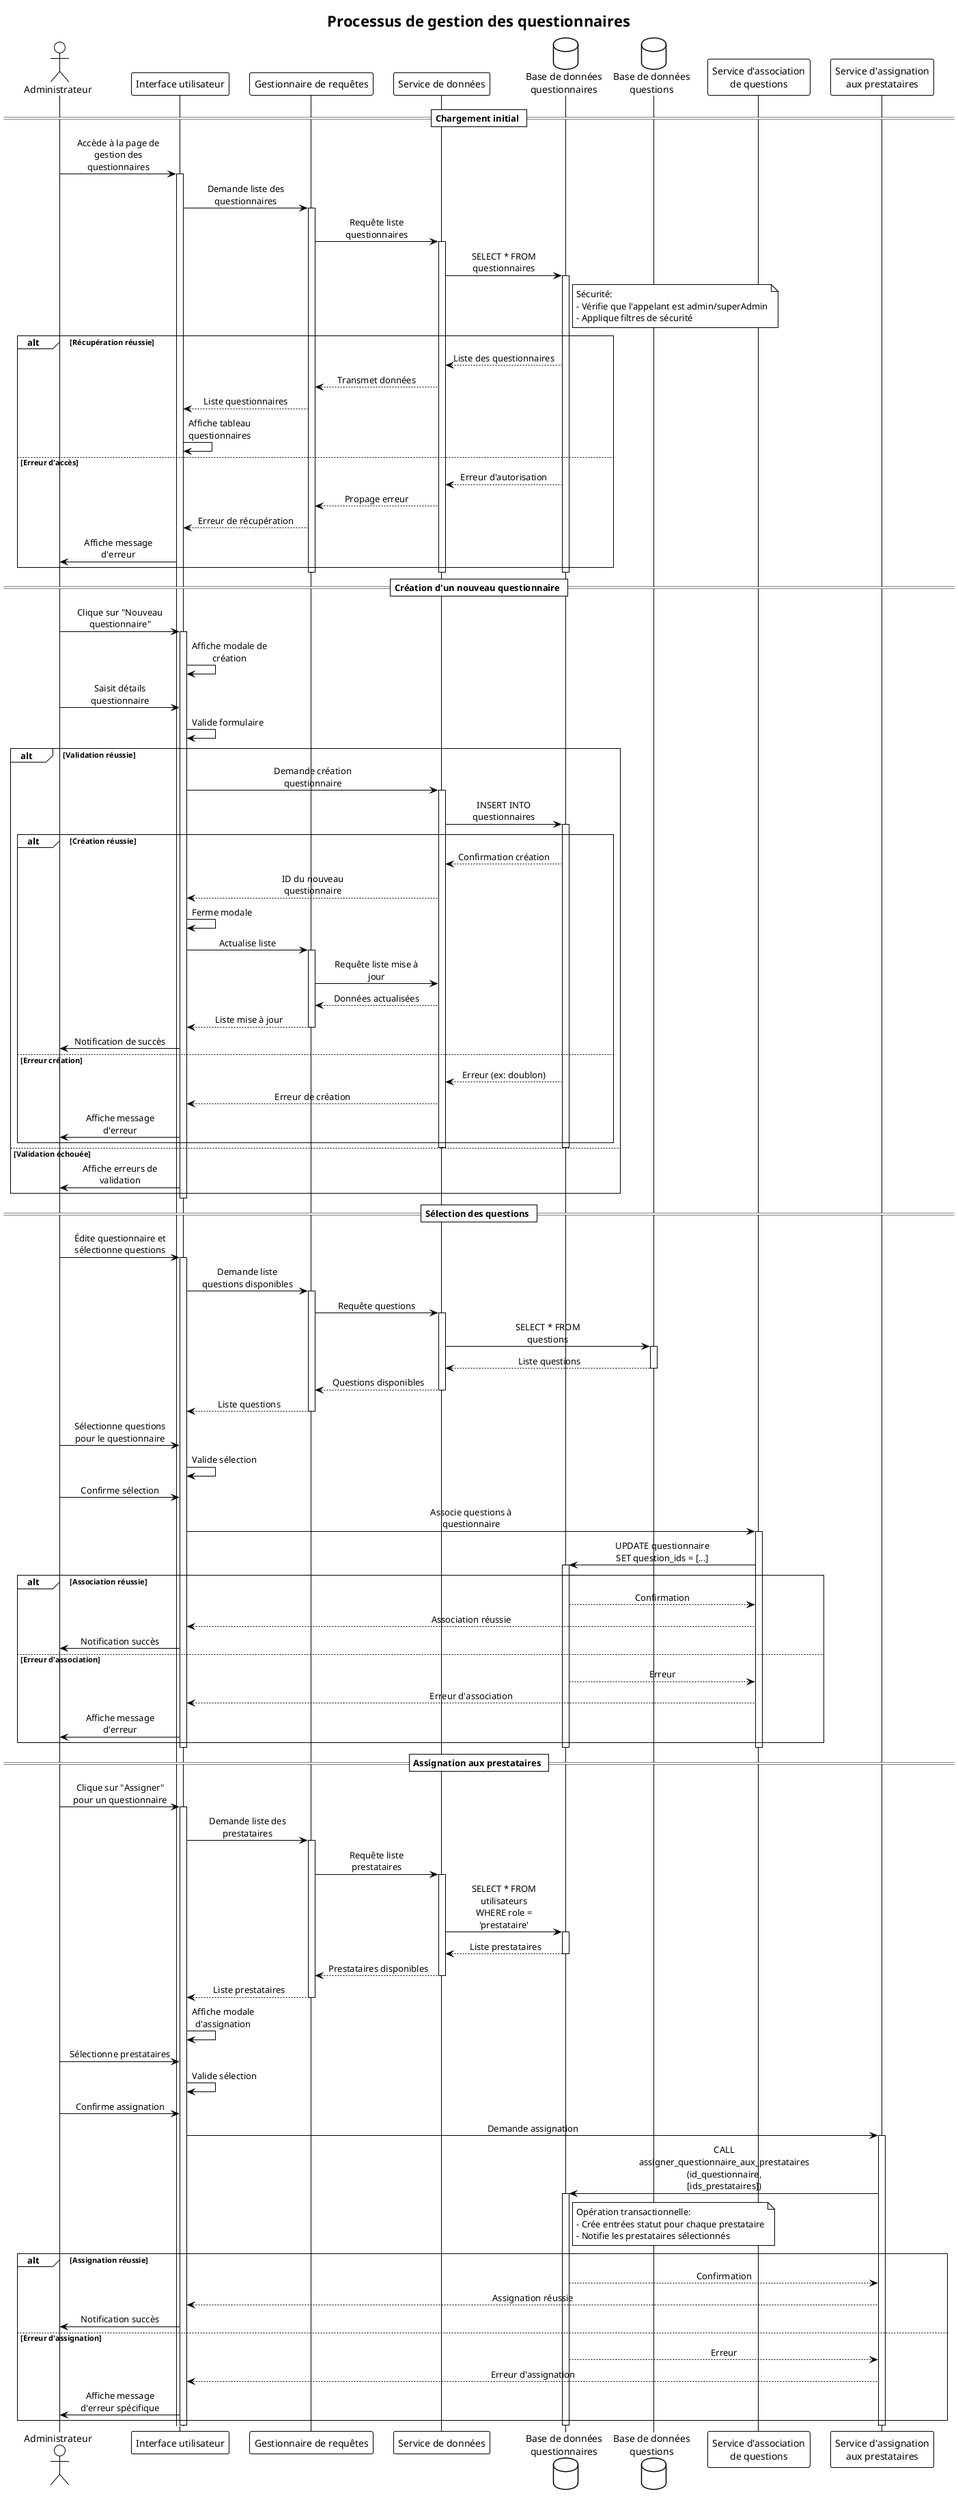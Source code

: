 @startuml "Gestion des questionnaires"
!theme plain
skinparam sequenceMessageAlign center
skinparam responseMessageBelowArrow true
skinparam maxMessageSize 150

title "Processus de gestion des questionnaires"

actor "Administrateur" as Admin
participant "Interface utilisateur" as UI
participant "Gestionnaire de requêtes" as QueryManager
participant "Service de données" as DataService
database "Base de données\nquestionnaires" as QuestionnairesDB
database "Base de données\nquestions" as QuestionsDB
participant "Service d'association\nde questions" as AssociationService
participant "Service d'assignation\naux prestataires" as AssignationService

== Chargement initial ==
Admin -> UI: Accède à la page de gestion des questionnaires
activate UI
UI -> QueryManager: Demande liste des questionnaires
activate QueryManager
QueryManager -> DataService: Requête liste questionnaires
activate DataService

DataService -> QuestionnairesDB: SELECT * FROM questionnaires
activate QuestionnairesDB
note right of QuestionnairesDB
  Sécurité:
  - Vérifie que l'appelant est admin/superAdmin
  - Applique filtres de sécurité
end note

alt Récupération réussie
    QuestionnairesDB --> DataService: Liste des questionnaires
    DataService --> QueryManager: Transmet données
    QueryManager --> UI: Liste questionnaires
    UI -> UI: Affiche tableau questionnaires
else Erreur d'accès
    QuestionnairesDB --> DataService: Erreur d'autorisation
    DataService --> QueryManager: Propage erreur
    QueryManager --> UI: Erreur de récupération
    UI -> Admin: Affiche message d'erreur
end
deactivate QuestionnairesDB
deactivate DataService
deactivate QueryManager

== Création d'un nouveau questionnaire ==
Admin -> UI: Clique sur "Nouveau questionnaire"
activate UI
UI -> UI: Affiche modale de création
Admin -> UI: Saisit détails questionnaire
UI -> UI: Valide formulaire

alt Validation réussie
    UI -> DataService: Demande création questionnaire
    activate DataService
    DataService -> QuestionnairesDB: INSERT INTO questionnaires
    activate QuestionnairesDB
    
    alt Création réussie
        QuestionnairesDB --> DataService: Confirmation création
        DataService --> UI: ID du nouveau questionnaire
        UI -> UI: Ferme modale
        UI -> QueryManager: Actualise liste
        activate QueryManager
        QueryManager -> DataService: Requête liste mise à jour
        DataService --> QueryManager: Données actualisées
        QueryManager --> UI: Liste mise à jour
        deactivate QueryManager
        UI -> Admin: Notification de succès
    else Erreur création
        QuestionnairesDB --> DataService: Erreur (ex: doublon)
        DataService --> UI: Erreur de création
        UI -> Admin: Affiche message d'erreur
    end
    deactivate QuestionnairesDB
    deactivate DataService
else Validation échouée
    UI -> Admin: Affiche erreurs de validation
end
deactivate UI

== Sélection des questions ==
Admin -> UI: Édite questionnaire et sélectionne questions
activate UI
UI -> QueryManager: Demande liste questions disponibles
activate QueryManager
QueryManager -> DataService: Requête questions
activate DataService

DataService -> QuestionsDB: SELECT * FROM questions
activate QuestionsDB
QuestionsDB --> DataService: Liste questions
deactivate QuestionsDB

DataService --> QueryManager: Questions disponibles
deactivate DataService
QueryManager --> UI: Liste questions
deactivate QueryManager

Admin -> UI: Sélectionne questions pour le questionnaire
UI -> UI: Valide sélection
Admin -> UI: Confirme sélection

UI -> AssociationService: Associe questions à questionnaire
activate AssociationService
AssociationService -> QuestionnairesDB: UPDATE questionnaire\nSET question_ids = [...]
activate QuestionnairesDB

alt Association réussie
    QuestionnairesDB --> AssociationService: Confirmation
    AssociationService --> UI: Association réussie
    UI -> Admin: Notification succès
else Erreur d'association
    QuestionnairesDB --> AssociationService: Erreur
    AssociationService --> UI: Erreur d'association
    UI -> Admin: Affiche message d'erreur
end
deactivate QuestionnairesDB
deactivate AssociationService
deactivate UI

== Assignation aux prestataires ==
Admin -> UI: Clique sur "Assigner" pour un questionnaire
activate UI
UI -> QueryManager: Demande liste des prestataires
activate QueryManager
QueryManager -> DataService: Requête liste prestataires
activate DataService

DataService -> QuestionnairesDB: SELECT * FROM utilisateurs\nWHERE role = 'prestataire'
activate QuestionnairesDB
QuestionnairesDB --> DataService: Liste prestataires
deactivate QuestionnairesDB

DataService --> QueryManager: Prestataires disponibles
deactivate DataService
QueryManager --> UI: Liste prestataires
deactivate QueryManager

UI -> UI: Affiche modale d'assignation
Admin -> UI: Sélectionne prestataires
UI -> UI: Valide sélection
Admin -> UI: Confirme assignation

UI -> AssignationService: Demande assignation
activate AssignationService
AssignationService -> QuestionnairesDB: CALL assigner_questionnaire_aux_prestataires\n(id_questionnaire, [ids_prestataires])
activate QuestionnairesDB
note right of QuestionnairesDB
  Opération transactionnelle:
  - Crée entrées statut pour chaque prestataire
  - Notifie les prestataires sélectionnés
end note

alt Assignation réussie
    QuestionnairesDB --> AssignationService: Confirmation
    AssignationService --> UI: Assignation réussie
    UI -> Admin: Notification succès
else Erreur d'assignation
    QuestionnairesDB --> AssignationService: Erreur
    AssignationService --> UI: Erreur d'assignation
    UI -> Admin: Affiche message d'erreur spécifique
end
deactivate QuestionnairesDB
deactivate AssignationService
deactivate UI

@enduml